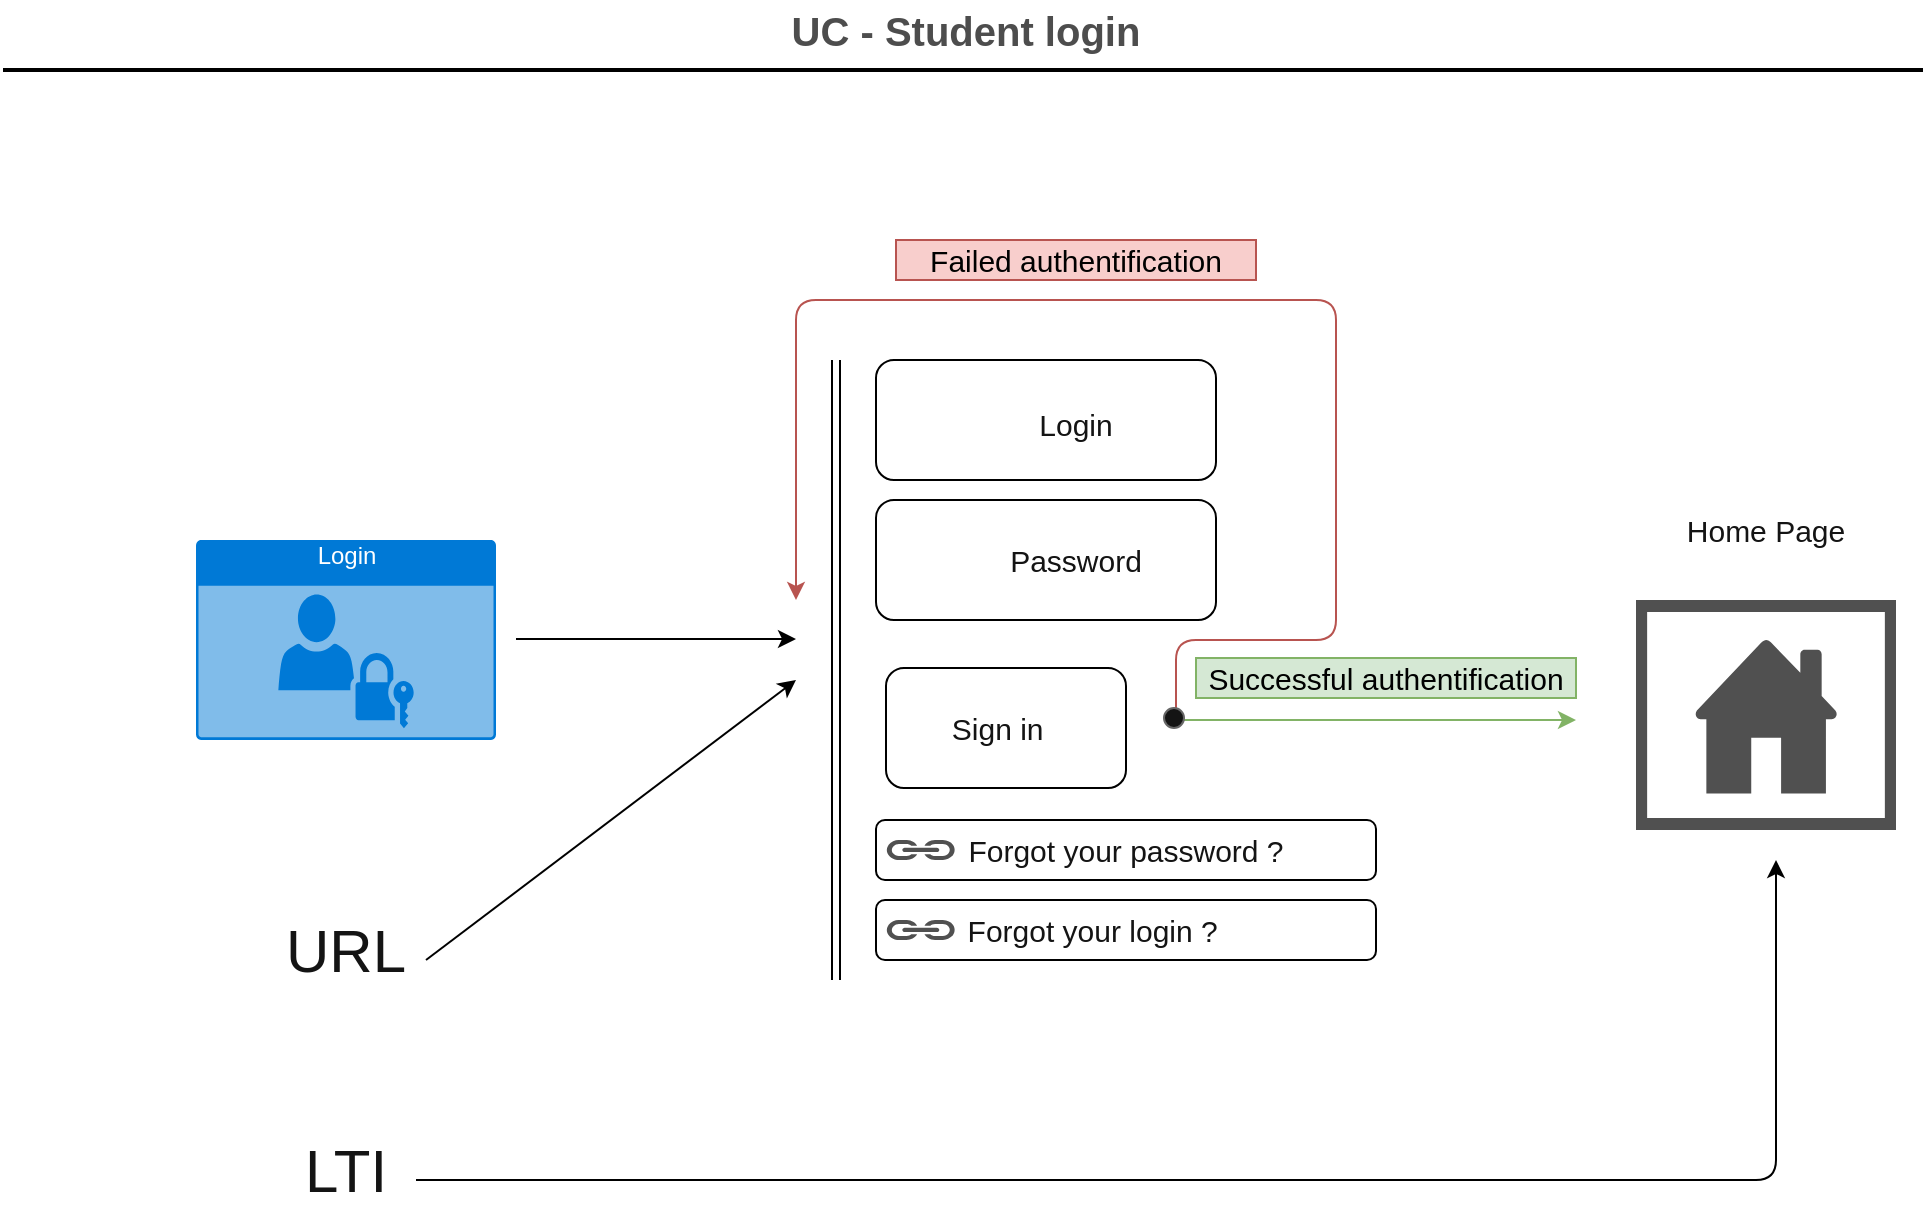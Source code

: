 <mxfile version="12.9.5" type="device"><diagram id="C2fSY1v2SiZeoUbDoYyL" name="Page-1"><mxGraphModel dx="932" dy="687" grid="1" gridSize="10" guides="1" tooltips="1" connect="1" arrows="1" fold="1" page="1" pageScale="1" pageWidth="1169" pageHeight="827" math="0" shadow="0"><root><mxCell id="0"/><mxCell id="1" parent="0"/><mxCell id="Qfs5yM9Jnd7G6yUaALVe-96" value="Sign in&amp;nbsp;&amp;nbsp; " style="rounded=1;whiteSpace=wrap;html=1;fontSize=15;fontColor=#141414;" vertex="1" parent="1"><mxGeometry x="545" y="384" width="120" height="60" as="geometry"/></mxCell><mxCell id="Qfs5yM9Jnd7G6yUaALVe-84" value="" style="rounded=1;whiteSpace=wrap;html=1;fontColor=#141414;" vertex="1" parent="1"><mxGeometry x="540" y="230" width="170" height="60" as="geometry"/></mxCell><mxCell id="3ne1QswCM8ZiEu4GHsYG-31" value="UC - Student login" style="text;html=1;strokeColor=none;fillColor=none;align=center;verticalAlign=middle;whiteSpace=wrap;rounded=0;fontStyle=1;fontSize=20;fontColor=#4D4D4D;" parent="1" vertex="1"><mxGeometry x="189.5" y="50" width="790" height="30" as="geometry"/></mxCell><mxCell id="3ne1QswCM8ZiEu4GHsYG-32" value="" style="line;strokeWidth=2;html=1;fontSize=20;fontColor=#4D4D4D;" parent="1" vertex="1"><mxGeometry x="103.5" y="80" width="960" height="10" as="geometry"/></mxCell><mxCell id="Qfs5yM9Jnd7G6yUaALVe-81" value="Login" style="html=1;strokeColor=none;fillColor=#0079D6;labelPosition=center;verticalLabelPosition=middle;verticalAlign=top;align=center;fontSize=12;outlineConnect=0;spacingTop=-6;fontColor=#FFFFFF;shape=mxgraph.sitemap.login;" vertex="1" parent="1"><mxGeometry x="200" y="320" width="150" height="100" as="geometry"/></mxCell><mxCell id="Qfs5yM9Jnd7G6yUaALVe-82" value="Login" style="text;html=1;strokeColor=none;fillColor=none;align=center;verticalAlign=middle;whiteSpace=wrap;rounded=0;fontColor=#141414;fontSize=15;" vertex="1" parent="1"><mxGeometry x="530" y="241.5" width="220" height="40" as="geometry"/></mxCell><mxCell id="Qfs5yM9Jnd7G6yUaALVe-83" value="" style="shape=image;html=1;verticalAlign=top;verticalLabelPosition=bottom;labelBackgroundColor=#ffffff;imageAspect=0;aspect=fixed;image=https://cdn4.iconfinder.com/data/icons/essential-app-2/16/user-avatar-human-admin-login-128.png;fontColor=#141414;" vertex="1" parent="1"><mxGeometry x="550" y="242.5" width="35" height="35" as="geometry"/></mxCell><mxCell id="Qfs5yM9Jnd7G6yUaALVe-85" value="" style="rounded=1;whiteSpace=wrap;html=1;fontColor=#141414;" vertex="1" parent="1"><mxGeometry x="540" y="300" width="170" height="60" as="geometry"/></mxCell><mxCell id="Qfs5yM9Jnd7G6yUaALVe-87" value="" style="shape=image;html=1;verticalAlign=top;verticalLabelPosition=bottom;labelBackgroundColor=#ffffff;imageAspect=0;aspect=fixed;image=https://cdn0.iconfinder.com/data/icons/very-basic-android-l-lollipop-icon-pack/24/key-128.png;fontSize=15;fontColor=#141414;" vertex="1" parent="1"><mxGeometry x="550" y="310" width="40" height="40" as="geometry"/></mxCell><mxCell id="Qfs5yM9Jnd7G6yUaALVe-88" value="Password" style="text;html=1;strokeColor=none;fillColor=none;align=center;verticalAlign=middle;whiteSpace=wrap;rounded=0;fontSize=15;fontColor=#141414;" vertex="1" parent="1"><mxGeometry x="620" y="320" width="40" height="20" as="geometry"/></mxCell><mxCell id="Qfs5yM9Jnd7G6yUaALVe-89" value="" style="endArrow=classic;html=1;fontSize=15;fontColor=#141414;" edge="1" parent="1"><mxGeometry width="50" height="50" relative="1" as="geometry"><mxPoint x="360" y="369.5" as="sourcePoint"/><mxPoint x="500" y="369.5" as="targetPoint"/></mxGeometry></mxCell><mxCell id="Qfs5yM9Jnd7G6yUaALVe-90" value="" style="shape=link;html=1;fontSize=15;fontColor=#141414;" edge="1" parent="1"><mxGeometry width="50" height="50" relative="1" as="geometry"><mxPoint x="520" y="540" as="sourcePoint"/><mxPoint x="520" y="230" as="targetPoint"/><Array as="points"><mxPoint x="520" y="320"/></Array></mxGeometry></mxCell><mxCell id="Qfs5yM9Jnd7G6yUaALVe-91" value="Forgot your password ?" style="rounded=1;whiteSpace=wrap;html=1;fontSize=15;fontColor=#141414;" vertex="1" parent="1"><mxGeometry x="540" y="460" width="250" height="30" as="geometry"/></mxCell><mxCell id="Qfs5yM9Jnd7G6yUaALVe-92" value="" style="pointerEvents=1;shadow=0;dashed=0;html=1;strokeColor=none;fillColor=#505050;labelPosition=center;verticalLabelPosition=bottom;verticalAlign=top;outlineConnect=0;align=center;shape=mxgraph.office.concepts.link;fontSize=15;fontColor=#141414;" vertex="1" parent="1"><mxGeometry x="545" y="470" width="35" height="10" as="geometry"/></mxCell><mxCell id="Qfs5yM9Jnd7G6yUaALVe-93" value="Forgot your login ?&amp;nbsp;&amp;nbsp;&amp;nbsp;&amp;nbsp;&amp;nbsp;&amp;nbsp;&amp;nbsp;&amp;nbsp; " style="rounded=1;whiteSpace=wrap;html=1;fontSize=15;fontColor=#141414;" vertex="1" parent="1"><mxGeometry x="540" y="500" width="250" height="30" as="geometry"/></mxCell><mxCell id="Qfs5yM9Jnd7G6yUaALVe-94" value="" style="pointerEvents=1;shadow=0;dashed=0;html=1;strokeColor=none;fillColor=#505050;labelPosition=center;verticalLabelPosition=bottom;verticalAlign=top;outlineConnect=0;align=center;shape=mxgraph.office.concepts.link;fontSize=15;fontColor=#141414;" vertex="1" parent="1"><mxGeometry x="545" y="510" width="35" height="10" as="geometry"/></mxCell><mxCell id="Qfs5yM9Jnd7G6yUaALVe-95" value="" style="shape=image;html=1;verticalAlign=top;verticalLabelPosition=bottom;labelBackgroundColor=#ffffff;imageAspect=0;aspect=fixed;image=https://cdn1.iconfinder.com/data/icons/feather-2/24/log-in-128.png;fontSize=15;fontColor=#141414;" vertex="1" parent="1"><mxGeometry x="625" y="399" width="30" height="30" as="geometry"/></mxCell><mxCell id="Qfs5yM9Jnd7G6yUaALVe-97" value="" style="endArrow=classic;html=1;fontSize=15;fontColor=#141414;fillColor=#d5e8d4;strokeColor=#82b366;" edge="1" parent="1"><mxGeometry width="50" height="50" relative="1" as="geometry"><mxPoint x="690" y="410" as="sourcePoint"/><mxPoint x="890" y="410" as="targetPoint"/></mxGeometry></mxCell><mxCell id="Qfs5yM9Jnd7G6yUaALVe-98" value="" style="pointerEvents=1;shadow=0;dashed=0;html=1;strokeColor=none;fillColor=#505050;labelPosition=center;verticalLabelPosition=bottom;verticalAlign=top;outlineConnect=0;align=center;shape=mxgraph.office.concepts.home_page;fontSize=15;fontColor=#141414;" vertex="1" parent="1"><mxGeometry x="920" y="350" width="130" height="115" as="geometry"/></mxCell><mxCell id="Qfs5yM9Jnd7G6yUaALVe-99" value="Home Page" style="text;html=1;strokeColor=none;fillColor=none;align=center;verticalAlign=middle;whiteSpace=wrap;rounded=0;fontSize=15;fontColor=#141414;" vertex="1" parent="1"><mxGeometry x="930" y="290" width="110" height="50" as="geometry"/></mxCell><mxCell id="Qfs5yM9Jnd7G6yUaALVe-100" value="Successful authentification" style="text;html=1;strokeColor=#82b366;fillColor=#d5e8d4;align=center;verticalAlign=middle;whiteSpace=wrap;rounded=0;fontSize=15;" vertex="1" parent="1"><mxGeometry x="700" y="379" width="190" height="20" as="geometry"/></mxCell><mxCell id="Qfs5yM9Jnd7G6yUaALVe-101" value="" style="endArrow=classic;html=1;fontSize=15;fontColor=#141414;fillColor=#f8cecc;strokeColor=#b85450;" edge="1" parent="1"><mxGeometry width="50" height="50" relative="1" as="geometry"><mxPoint x="690" y="410" as="sourcePoint"/><mxPoint x="500" y="350" as="targetPoint"/><Array as="points"><mxPoint x="690" y="370"/><mxPoint x="740" y="370"/><mxPoint x="770" y="370"/><mxPoint x="770" y="200"/><mxPoint x="500" y="200"/></Array></mxGeometry></mxCell><mxCell id="Qfs5yM9Jnd7G6yUaALVe-102" value="Failed authentification" style="text;html=1;strokeColor=#b85450;fillColor=#f8cecc;align=center;verticalAlign=middle;whiteSpace=wrap;rounded=0;fontSize=15;" vertex="1" parent="1"><mxGeometry x="550" y="170" width="180" height="20" as="geometry"/></mxCell><mxCell id="Qfs5yM9Jnd7G6yUaALVe-103" value="" style="shape=ellipse;fillColor=#141414;strokeColor=#666666;html=1;fontSize=15;fontColor=#333333;" vertex="1" parent="1"><mxGeometry x="684" y="404" width="10" height="10" as="geometry"/></mxCell><mxCell id="Qfs5yM9Jnd7G6yUaALVe-106" value="&lt;font style=&quot;font-size: 30px&quot;&gt;LTI&lt;/font&gt;" style="text;html=1;strokeColor=none;fillColor=none;align=center;verticalAlign=middle;whiteSpace=wrap;rounded=0;fontSize=15;fontColor=#141414;" vertex="1" parent="1"><mxGeometry x="235" y="610" width="80" height="50" as="geometry"/></mxCell><mxCell id="Qfs5yM9Jnd7G6yUaALVe-107" value="&lt;font style=&quot;font-size: 30px&quot;&gt;URL&lt;/font&gt;" style="text;html=1;strokeColor=none;fillColor=none;align=center;verticalAlign=middle;whiteSpace=wrap;rounded=0;fontSize=15;fontColor=#141414;" vertex="1" parent="1"><mxGeometry x="235" y="500" width="80" height="50" as="geometry"/></mxCell><mxCell id="Qfs5yM9Jnd7G6yUaALVe-108" value="" style="endArrow=classic;html=1;fontSize=15;fontColor=#141414;" edge="1" parent="1"><mxGeometry width="50" height="50" relative="1" as="geometry"><mxPoint x="315" y="530" as="sourcePoint"/><mxPoint x="500" y="390" as="targetPoint"/></mxGeometry></mxCell><mxCell id="Qfs5yM9Jnd7G6yUaALVe-109" value="" style="endArrow=classic;html=1;fontSize=15;fontColor=#141414;" edge="1" parent="1"><mxGeometry width="50" height="50" relative="1" as="geometry"><mxPoint x="310" y="640" as="sourcePoint"/><mxPoint x="990" y="480" as="targetPoint"/><Array as="points"><mxPoint x="990" y="640"/></Array></mxGeometry></mxCell></root></mxGraphModel></diagram></mxfile>